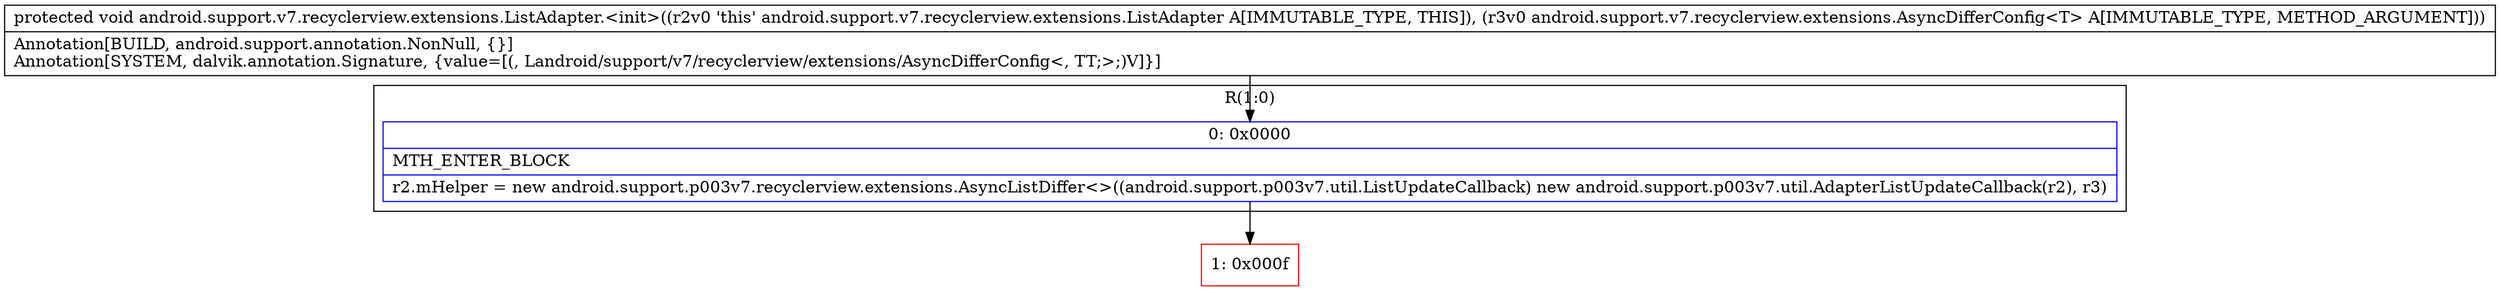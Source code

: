 digraph "CFG forandroid.support.v7.recyclerview.extensions.ListAdapter.\<init\>(Landroid\/support\/v7\/recyclerview\/extensions\/AsyncDifferConfig;)V" {
subgraph cluster_Region_1885004935 {
label = "R(1:0)";
node [shape=record,color=blue];
Node_0 [shape=record,label="{0\:\ 0x0000|MTH_ENTER_BLOCK\l|r2.mHelper = new android.support.p003v7.recyclerview.extensions.AsyncListDiffer\<\>((android.support.p003v7.util.ListUpdateCallback) new android.support.p003v7.util.AdapterListUpdateCallback(r2), r3)\l}"];
}
Node_1 [shape=record,color=red,label="{1\:\ 0x000f}"];
MethodNode[shape=record,label="{protected void android.support.v7.recyclerview.extensions.ListAdapter.\<init\>((r2v0 'this' android.support.v7.recyclerview.extensions.ListAdapter A[IMMUTABLE_TYPE, THIS]), (r3v0 android.support.v7.recyclerview.extensions.AsyncDifferConfig\<T\> A[IMMUTABLE_TYPE, METHOD_ARGUMENT]))  | Annotation[BUILD, android.support.annotation.NonNull, \{\}]\lAnnotation[SYSTEM, dalvik.annotation.Signature, \{value=[(, Landroid\/support\/v7\/recyclerview\/extensions\/AsyncDifferConfig\<, TT;\>;)V]\}]\l}"];
MethodNode -> Node_0;
Node_0 -> Node_1;
}

